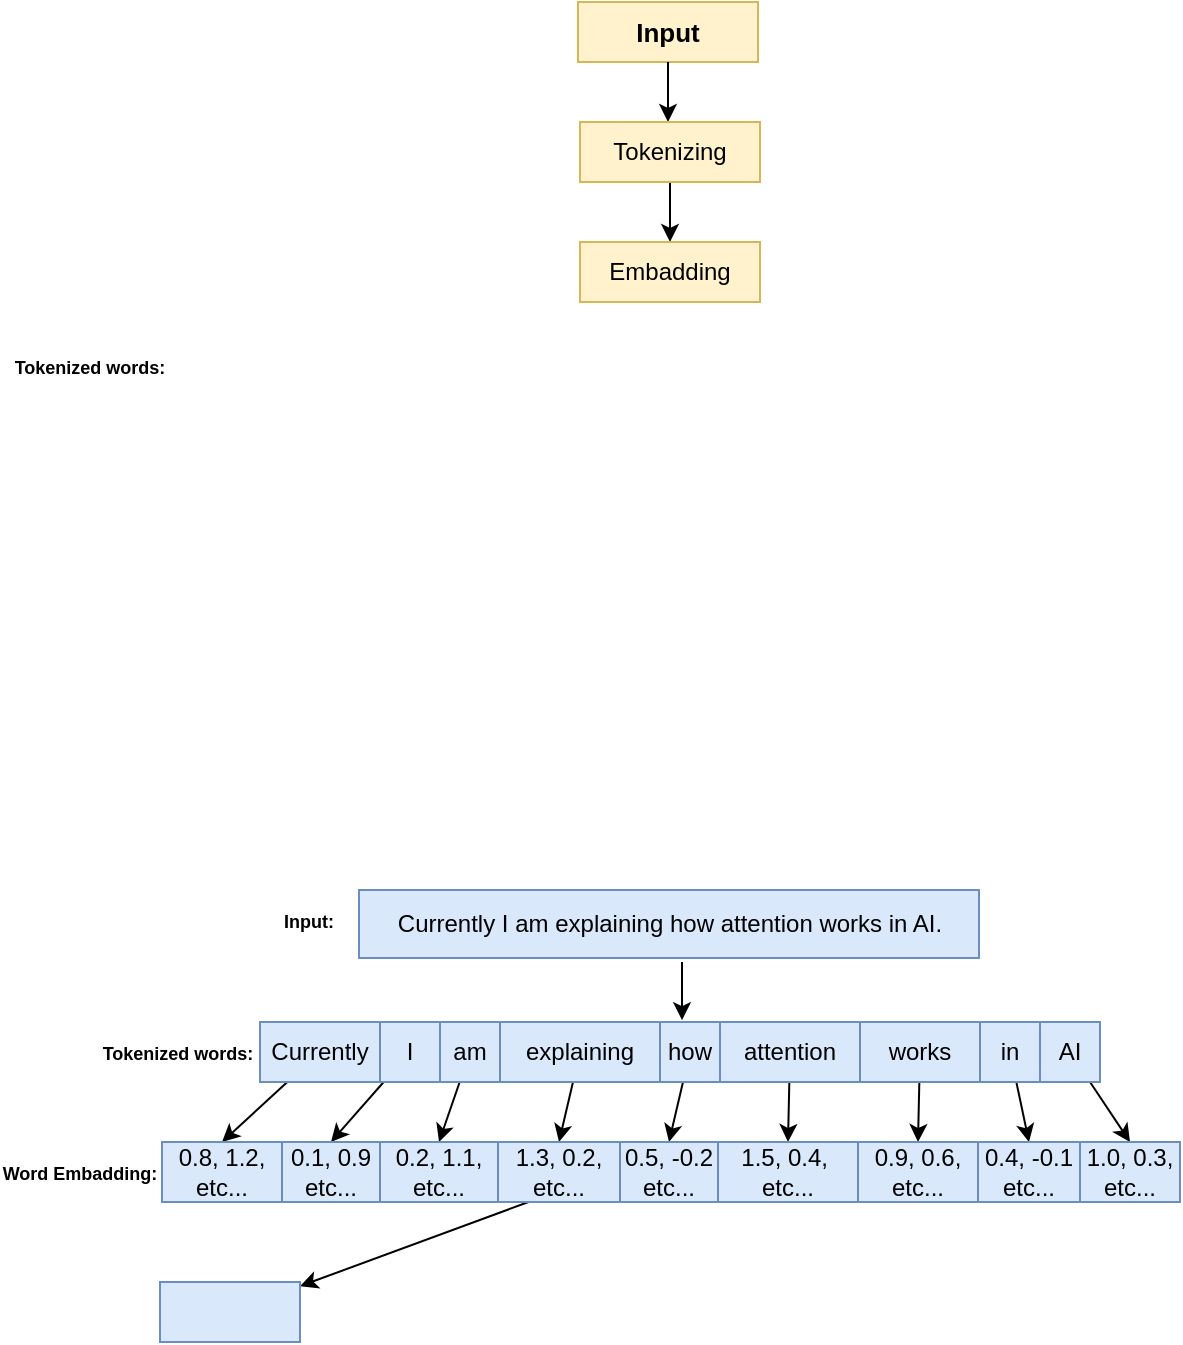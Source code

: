 <mxfile>
    <diagram id="hSGKaEv7ewbtV5ufr3uZ" name="Page-1">
        <mxGraphModel dx="279" dy="673" grid="1" gridSize="10" guides="1" tooltips="1" connect="1" arrows="1" fold="1" page="1" pageScale="1" pageWidth="850" pageHeight="1100" math="0" shadow="0">
            <root>
                <mxCell id="0"/>
                <mxCell id="1" parent="0"/>
                <mxCell id="2" value="Currently I am explaining how attention works in AI." style="rounded=0;whiteSpace=wrap;html=1;fillColor=#dae8fc;strokeColor=#6c8ebf;" vertex="1" parent="1">
                    <mxGeometry x="289.5" y="484" width="310" height="34" as="geometry"/>
                </mxCell>
                <mxCell id="3" value="" style="endArrow=classic;html=1;entryX=0.367;entryY=-0.031;entryDx=0;entryDy=0;entryPerimeter=0;" edge="1" parent="1" target="13">
                    <mxGeometry width="50" height="50" relative="1" as="geometry">
                        <mxPoint x="451" y="520" as="sourcePoint"/>
                        <mxPoint x="451" y="544" as="targetPoint"/>
                    </mxGeometry>
                </mxCell>
                <mxCell id="5" value="&lt;b&gt;&lt;font style=&quot;font-size: 13px;&quot;&gt;Input&lt;/font&gt;&lt;/b&gt;" style="text;html=1;align=center;verticalAlign=middle;whiteSpace=wrap;rounded=0;fillColor=#fff2cc;strokeColor=#d6b656;" vertex="1" parent="1">
                    <mxGeometry x="399" y="40" width="90" height="30" as="geometry"/>
                </mxCell>
                <mxCell id="79" style="edgeStyle=none;html=1;entryX=0.5;entryY=0;entryDx=0;entryDy=0;" edge="1" parent="1" source="9" target="70">
                    <mxGeometry relative="1" as="geometry"/>
                </mxCell>
                <mxCell id="9" value="Currently" style="rounded=0;whiteSpace=wrap;html=1;fillColor=#dae8fc;strokeColor=#6c8ebf;" vertex="1" parent="1">
                    <mxGeometry x="240" y="550" width="60" height="30" as="geometry"/>
                </mxCell>
                <mxCell id="80" style="edgeStyle=none;html=1;entryX=0.5;entryY=0;entryDx=0;entryDy=0;" edge="1" parent="1" source="10" target="71">
                    <mxGeometry relative="1" as="geometry"/>
                </mxCell>
                <mxCell id="10" value="I" style="rounded=0;whiteSpace=wrap;html=1;fillColor=#dae8fc;strokeColor=#6c8ebf;" vertex="1" parent="1">
                    <mxGeometry x="300" y="550" width="30" height="30" as="geometry"/>
                </mxCell>
                <mxCell id="81" style="edgeStyle=none;html=1;entryX=0.5;entryY=0;entryDx=0;entryDy=0;" edge="1" parent="1" source="11" target="72">
                    <mxGeometry relative="1" as="geometry"/>
                </mxCell>
                <mxCell id="11" value="am" style="rounded=0;whiteSpace=wrap;html=1;fillColor=#dae8fc;strokeColor=#6c8ebf;" vertex="1" parent="1">
                    <mxGeometry x="330" y="550" width="30" height="30" as="geometry"/>
                </mxCell>
                <mxCell id="82" style="edgeStyle=none;html=1;entryX=0.5;entryY=0;entryDx=0;entryDy=0;" edge="1" parent="1" source="12" target="73">
                    <mxGeometry relative="1" as="geometry"/>
                </mxCell>
                <mxCell id="12" value="explaining" style="rounded=0;whiteSpace=wrap;html=1;fillColor=#dae8fc;strokeColor=#6c8ebf;" vertex="1" parent="1">
                    <mxGeometry x="360" y="550" width="80" height="30" as="geometry"/>
                </mxCell>
                <mxCell id="83" style="edgeStyle=none;html=1;entryX=0.5;entryY=0;entryDx=0;entryDy=0;" edge="1" parent="1" source="13" target="74">
                    <mxGeometry relative="1" as="geometry"/>
                </mxCell>
                <mxCell id="13" value="how" style="rounded=0;whiteSpace=wrap;html=1;fillColor=#dae8fc;strokeColor=#6c8ebf;" vertex="1" parent="1">
                    <mxGeometry x="440" y="550" width="30" height="30" as="geometry"/>
                </mxCell>
                <mxCell id="84" style="edgeStyle=none;html=1;entryX=0.5;entryY=0;entryDx=0;entryDy=0;" edge="1" parent="1" source="14" target="75">
                    <mxGeometry relative="1" as="geometry"/>
                </mxCell>
                <mxCell id="14" value="attention" style="rounded=0;whiteSpace=wrap;html=1;fillColor=#dae8fc;strokeColor=#6c8ebf;" vertex="1" parent="1">
                    <mxGeometry x="470" y="550" width="70" height="30" as="geometry"/>
                </mxCell>
                <mxCell id="85" style="edgeStyle=none;html=1;entryX=0.5;entryY=0;entryDx=0;entryDy=0;" edge="1" parent="1" source="15" target="76">
                    <mxGeometry relative="1" as="geometry"/>
                </mxCell>
                <mxCell id="15" value="works" style="rounded=0;whiteSpace=wrap;html=1;fillColor=#dae8fc;strokeColor=#6c8ebf;" vertex="1" parent="1">
                    <mxGeometry x="540" y="550" width="60" height="30" as="geometry"/>
                </mxCell>
                <mxCell id="86" style="edgeStyle=none;html=1;entryX=0.5;entryY=0;entryDx=0;entryDy=0;" edge="1" parent="1" source="16" target="77">
                    <mxGeometry relative="1" as="geometry"/>
                </mxCell>
                <mxCell id="16" value="in" style="rounded=0;whiteSpace=wrap;html=1;fillColor=#dae8fc;strokeColor=#6c8ebf;" vertex="1" parent="1">
                    <mxGeometry x="600" y="550" width="30" height="30" as="geometry"/>
                </mxCell>
                <mxCell id="87" style="edgeStyle=none;html=1;entryX=0.5;entryY=0;entryDx=0;entryDy=0;" edge="1" parent="1" source="17" target="78">
                    <mxGeometry relative="1" as="geometry"/>
                </mxCell>
                <mxCell id="17" value="AI" style="rounded=0;whiteSpace=wrap;html=1;fillColor=#dae8fc;strokeColor=#6c8ebf;" vertex="1" parent="1">
                    <mxGeometry x="630" y="550" width="30" height="30" as="geometry"/>
                </mxCell>
                <mxCell id="18" value="&lt;b&gt;&lt;font style=&quot;font-size: 9px;&quot;&gt;Tokenized words:&lt;/font&gt;&lt;/b&gt;" style="text;html=1;align=center;verticalAlign=middle;whiteSpace=wrap;rounded=0;" vertex="1" parent="1">
                    <mxGeometry x="110" y="207" width="90" height="30" as="geometry"/>
                </mxCell>
                <mxCell id="21" value="&lt;b&gt;&lt;font style=&quot;font-size: 9px;&quot;&gt;Input:&lt;/font&gt;&lt;/b&gt;" style="text;html=1;align=center;verticalAlign=middle;whiteSpace=wrap;rounded=0;" vertex="1" parent="1">
                    <mxGeometry x="239" y="484" width="51" height="30" as="geometry"/>
                </mxCell>
                <mxCell id="32" value="" style="endArrow=classic;html=1;exitX=0.5;exitY=1;exitDx=0;exitDy=0;" edge="1" parent="1" source="5">
                    <mxGeometry width="50" height="50" relative="1" as="geometry">
                        <mxPoint x="420" y="130" as="sourcePoint"/>
                        <mxPoint x="444" y="100" as="targetPoint"/>
                    </mxGeometry>
                </mxCell>
                <mxCell id="35" value="" style="edgeStyle=none;html=1;" edge="1" parent="1" source="33" target="34">
                    <mxGeometry relative="1" as="geometry"/>
                </mxCell>
                <mxCell id="33" value="Tokenizing" style="text;html=1;align=center;verticalAlign=middle;whiteSpace=wrap;rounded=0;fillColor=#fff2cc;strokeColor=#d6b656;" vertex="1" parent="1">
                    <mxGeometry x="400" y="100" width="90" height="30" as="geometry"/>
                </mxCell>
                <mxCell id="34" value="Embadding" style="whiteSpace=wrap;html=1;fillColor=#fff2cc;strokeColor=#d6b656;gradientColor=none;rounded=0;" vertex="1" parent="1">
                    <mxGeometry x="400" y="160" width="90" height="30" as="geometry"/>
                </mxCell>
                <mxCell id="36" value="&lt;b&gt;&lt;font style=&quot;font-size: 9px;&quot;&gt;Tokenized words:&lt;/font&gt;&lt;/b&gt;" style="text;html=1;align=center;verticalAlign=middle;whiteSpace=wrap;rounded=0;" vertex="1" parent="1">
                    <mxGeometry x="159" y="550" width="80" height="30" as="geometry"/>
                </mxCell>
                <mxCell id="40" value="&lt;b&gt;&lt;font style=&quot;font-size: 9px;&quot;&gt;Word Embadding:&lt;/font&gt;&lt;/b&gt;" style="text;html=1;align=center;verticalAlign=middle;whiteSpace=wrap;rounded=0;" vertex="1" parent="1">
                    <mxGeometry x="110" y="610" width="80" height="30" as="geometry"/>
                </mxCell>
                <mxCell id="70" value="0.8, 1.2, etc..." style="rounded=0;whiteSpace=wrap;html=1;fillColor=#dae8fc;strokeColor=#6c8ebf;" vertex="1" parent="1">
                    <mxGeometry x="191" y="610" width="60" height="30" as="geometry"/>
                </mxCell>
                <mxCell id="71" value="0.1, 0.9&lt;div&gt;etc...&lt;/div&gt;" style="rounded=0;whiteSpace=wrap;html=1;fillColor=#dae8fc;strokeColor=#6c8ebf;" vertex="1" parent="1">
                    <mxGeometry x="251" y="610" width="49" height="30" as="geometry"/>
                </mxCell>
                <mxCell id="72" value="0.2, 1.1,&lt;div&gt;etc...&lt;/div&gt;" style="rounded=0;whiteSpace=wrap;html=1;fillColor=#dae8fc;strokeColor=#6c8ebf;" vertex="1" parent="1">
                    <mxGeometry x="300" y="610" width="59" height="30" as="geometry"/>
                </mxCell>
                <mxCell id="91" value="" style="edgeStyle=none;html=1;exitX=0.25;exitY=1;exitDx=0;exitDy=0;" edge="1" parent="1" source="73" target="90">
                    <mxGeometry relative="1" as="geometry"/>
                </mxCell>
                <mxCell id="73" value="1.3, 0.2,&lt;div&gt;etc...&lt;/div&gt;" style="rounded=0;whiteSpace=wrap;html=1;fillColor=#dae8fc;strokeColor=#6c8ebf;" vertex="1" parent="1">
                    <mxGeometry x="359" y="610" width="61" height="30" as="geometry"/>
                </mxCell>
                <mxCell id="74" value="0.5, -0.2&lt;div&gt;etc...&lt;/div&gt;" style="rounded=0;whiteSpace=wrap;html=1;fillColor=#dae8fc;strokeColor=#6c8ebf;" vertex="1" parent="1">
                    <mxGeometry x="420" y="610" width="49" height="30" as="geometry"/>
                </mxCell>
                <mxCell id="75" value="1.5, 0.4,&amp;nbsp;&lt;div&gt;etc...&lt;/div&gt;" style="rounded=0;whiteSpace=wrap;html=1;fillColor=#dae8fc;strokeColor=#6c8ebf;" vertex="1" parent="1">
                    <mxGeometry x="469" y="610" width="70" height="30" as="geometry"/>
                </mxCell>
                <mxCell id="76" value="0.9, 0.6,&lt;div&gt;etc...&lt;/div&gt;" style="rounded=0;whiteSpace=wrap;html=1;fillColor=#dae8fc;strokeColor=#6c8ebf;" vertex="1" parent="1">
                    <mxGeometry x="539" y="610" width="60" height="30" as="geometry"/>
                </mxCell>
                <mxCell id="77" value="0.4, -0.1&lt;div&gt;etc...&lt;/div&gt;" style="rounded=0;whiteSpace=wrap;html=1;fillColor=#dae8fc;strokeColor=#6c8ebf;" vertex="1" parent="1">
                    <mxGeometry x="599" y="610" width="51" height="30" as="geometry"/>
                </mxCell>
                <mxCell id="78" value="1.0, 0.3,&lt;div&gt;etc...&lt;/div&gt;" style="rounded=0;whiteSpace=wrap;html=1;fillColor=#dae8fc;strokeColor=#6c8ebf;" vertex="1" parent="1">
                    <mxGeometry x="650" y="610" width="50" height="30" as="geometry"/>
                </mxCell>
                <mxCell id="90" value="&amp;nbsp;" style="whiteSpace=wrap;html=1;fillColor=#dae8fc;strokeColor=#6c8ebf;rounded=0;" vertex="1" parent="1">
                    <mxGeometry x="190" y="680" width="70" height="30" as="geometry"/>
                </mxCell>
            </root>
        </mxGraphModel>
    </diagram>
</mxfile>